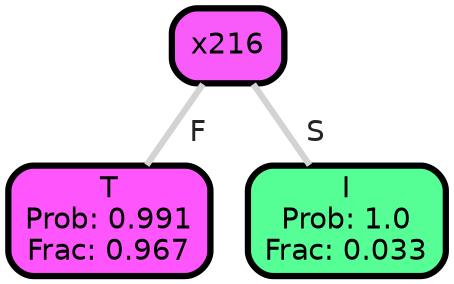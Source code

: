graph Tree {
node [shape=box, style="filled, rounded",color="black",penwidth="3",fontcolor="black",                 fontname=helvetica] ;
graph [ranksep="0 equally", splines=straight,                 bgcolor=transparent, dpi=200] ;
edge [fontname=helvetica, fontweight=bold,fontcolor=grey14,color=lightgray] ;
0 [label="T
Prob: 0.991
Frac: 0.967", fillcolor="#ff55fd"] ;
1 [label="x216", fillcolor="#f95bfa"] ;
2 [label="I
Prob: 1.0
Frac: 0.033", fillcolor="#55ff96"] ;
1 -- 0 [label=" F",penwidth=3] ;
1 -- 2 [label=" S",penwidth=3] ;
{rank = same;}}